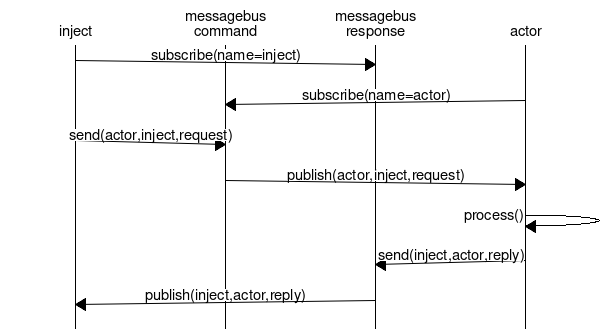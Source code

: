 # injector/actor message flow
msc {

  arcgradient = 4;

  a [label="inject"],b [label="messagebus\ncommand"], c[label="messagebus\nresponse"], d [label="actor"];

  a=>c [ label = "subscribe(name=inject)" ] ;
  d=>b [ label = "subscribe(name=actor)" ] ;

  a=>b [ label = "send(actor,inject,request)"];
  b=>d [ label = "publish(actor,inject,request)"];
  d=>d [ label = "process()" ];

  d=>c [ label = "send(inject,actor,reply)"];
  c=>a [ label = "publish(inject,actor,reply)"];

}
